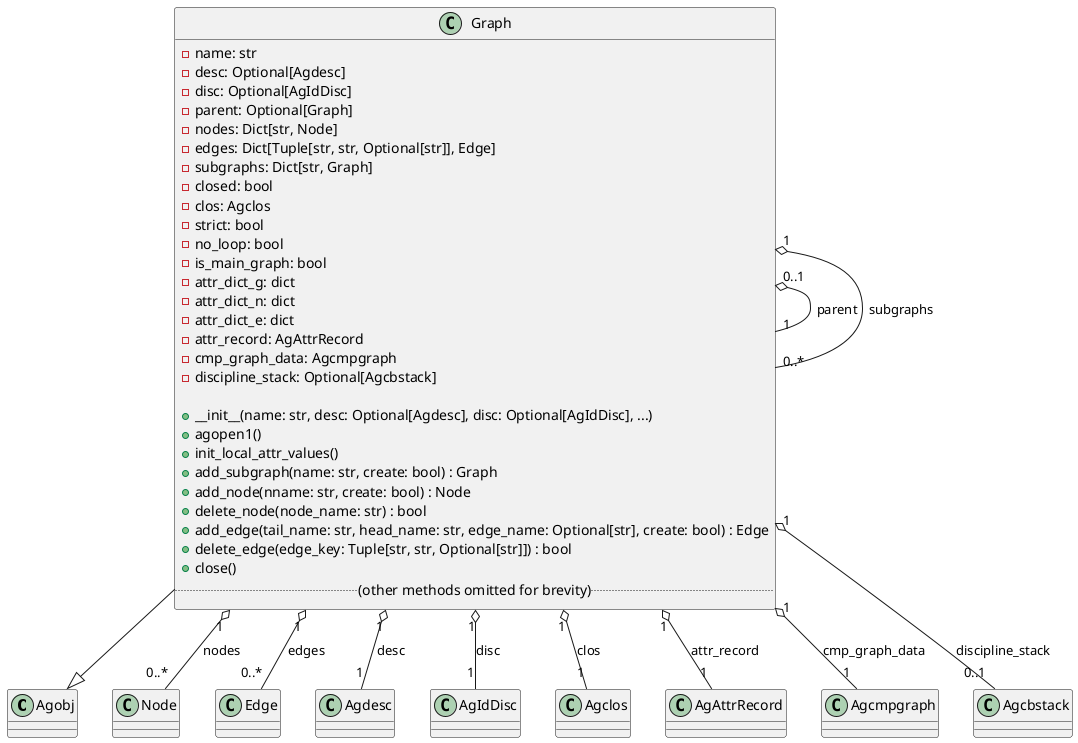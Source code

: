 @startuml

' 1) Show the enclosed_node class Agobj
class Agobj {
  ' (Details of Agobj not shown in your snippet)
}

' 2) Main Graph class
class Graph {
    - name: str
    - desc: Optional[Agdesc]
    - disc: Optional[AgIdDisc]
    - parent: Optional[Graph]
    - nodes: Dict[str, Node]
    - edges: Dict[Tuple[str, str, Optional[str]], Edge]
    - subgraphs: Dict[str, Graph]
    - closed: bool
    - clos: Agclos
    - strict: bool
    - no_loop: bool
    - is_main_graph: bool
    - attr_dict_g: dict
    - attr_dict_n: dict
    - attr_dict_e: dict
    - attr_record: AgAttrRecord
    - cmp_graph_data: Agcmpgraph
    - discipline_stack: Optional[Agcbstack]

    + __init__(name: str, desc: Optional[Agdesc], disc: Optional[AgIdDisc], ...)
    + agopen1()
    + init_local_attr_values()
    + add_subgraph(name: str, create: bool) : Graph
    + add_node(nname: str, create: bool) : Node
    + delete_node(node_name: str) : bool
    + add_edge(tail_name: str, head_name: str, edge_name: Optional[str], create: bool) : Edge
    + delete_edge(edge_key: Tuple[str, str, Optional[str]]) : bool
    + close()
    .. (other methods omitted for brevity) ..
}

' 3) Node, Edge, and other classes that appear in Graph’s attributes
class Node {
  ' (Details omitted)
}
class Edge {
  ' (Details omitted)
}
class Agdesc {
  ' (Details omitted)
}
class AgIdDisc {
  ' (Details omitted)
}
class Agclos {
  ' (Details omitted)
}
class AgAttrRecord {
  ' (Details omitted)
}
class Agcmpgraph {
  ' (Details omitted)
}
class Agcbstack {
  ' (Details omitted)
}

' 4) Inheritance: Graph extends Agobj
Graph --|> Agobj

' 5) Show the "uses" or composition relationships
Graph "1" o-- "1" Agdesc : desc
Graph "1" o-- "1" AgIdDisc : disc
Graph "0..1" o-- "1" Graph : parent
Graph "1" o-- "0..*" Node : nodes
Graph "1" o-- "0..*" Edge : edges
Graph "1" o-- "0..*" Graph : subgraphs
Graph "1" o-- "1" Agclos : clos
Graph "1" o-- "1" AgAttrRecord : attr_record
Graph "1" o-- "1" Agcmpgraph : cmp_graph_data
Graph "1" o-- "0..1" Agcbstack : discipline_stack

@enduml
